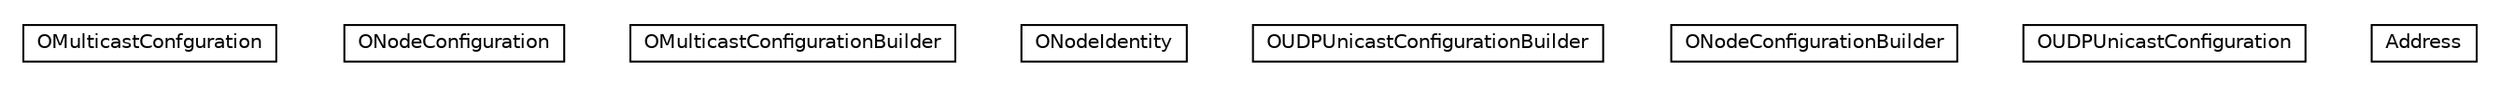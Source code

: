 #!/usr/local/bin/dot
#
# Class diagram 
# Generated by UMLGraph version R5_6-24-gf6e263 (http://www.umlgraph.org/)
#

digraph G {
	edge [fontname="Helvetica",fontsize=10,labelfontname="Helvetica",labelfontsize=10];
	node [fontname="Helvetica",fontsize=10,shape=plaintext];
	nodesep=0.25;
	ranksep=0.5;
	// com.orientechnologies.orient.core.db.config.OMulticastConfguration
	c105186 [label=<<table title="com.orientechnologies.orient.core.db.config.OMulticastConfguration" border="0" cellborder="1" cellspacing="0" cellpadding="2" port="p" href="./OMulticastConfguration.html">
		<tr><td><table border="0" cellspacing="0" cellpadding="1">
<tr><td align="center" balign="center"> OMulticastConfguration </td></tr>
		</table></td></tr>
		</table>>, URL="./OMulticastConfguration.html", fontname="Helvetica", fontcolor="black", fontsize=10.0];
	// com.orientechnologies.orient.core.db.config.ONodeConfiguration
	c105187 [label=<<table title="com.orientechnologies.orient.core.db.config.ONodeConfiguration" border="0" cellborder="1" cellspacing="0" cellpadding="2" port="p" href="./ONodeConfiguration.html">
		<tr><td><table border="0" cellspacing="0" cellpadding="1">
<tr><td align="center" balign="center"> ONodeConfiguration </td></tr>
		</table></td></tr>
		</table>>, URL="./ONodeConfiguration.html", fontname="Helvetica", fontcolor="black", fontsize=10.0];
	// com.orientechnologies.orient.core.db.config.OMulticastConfigurationBuilder
	c105188 [label=<<table title="com.orientechnologies.orient.core.db.config.OMulticastConfigurationBuilder" border="0" cellborder="1" cellspacing="0" cellpadding="2" port="p" href="./OMulticastConfigurationBuilder.html">
		<tr><td><table border="0" cellspacing="0" cellpadding="1">
<tr><td align="center" balign="center"> OMulticastConfigurationBuilder </td></tr>
		</table></td></tr>
		</table>>, URL="./OMulticastConfigurationBuilder.html", fontname="Helvetica", fontcolor="black", fontsize=10.0];
	// com.orientechnologies.orient.core.db.config.ONodeIdentity
	c105189 [label=<<table title="com.orientechnologies.orient.core.db.config.ONodeIdentity" border="0" cellborder="1" cellspacing="0" cellpadding="2" port="p" href="./ONodeIdentity.html">
		<tr><td><table border="0" cellspacing="0" cellpadding="1">
<tr><td align="center" balign="center"> ONodeIdentity </td></tr>
		</table></td></tr>
		</table>>, URL="./ONodeIdentity.html", fontname="Helvetica", fontcolor="black", fontsize=10.0];
	// com.orientechnologies.orient.core.db.config.OUDPUnicastConfigurationBuilder
	c105190 [label=<<table title="com.orientechnologies.orient.core.db.config.OUDPUnicastConfigurationBuilder" border="0" cellborder="1" cellspacing="0" cellpadding="2" port="p" href="./OUDPUnicastConfigurationBuilder.html">
		<tr><td><table border="0" cellspacing="0" cellpadding="1">
<tr><td align="center" balign="center"> OUDPUnicastConfigurationBuilder </td></tr>
		</table></td></tr>
		</table>>, URL="./OUDPUnicastConfigurationBuilder.html", fontname="Helvetica", fontcolor="black", fontsize=10.0];
	// com.orientechnologies.orient.core.db.config.ONodeConfigurationBuilder
	c105191 [label=<<table title="com.orientechnologies.orient.core.db.config.ONodeConfigurationBuilder" border="0" cellborder="1" cellspacing="0" cellpadding="2" port="p" href="./ONodeConfigurationBuilder.html">
		<tr><td><table border="0" cellspacing="0" cellpadding="1">
<tr><td align="center" balign="center"> ONodeConfigurationBuilder </td></tr>
		</table></td></tr>
		</table>>, URL="./ONodeConfigurationBuilder.html", fontname="Helvetica", fontcolor="black", fontsize=10.0];
	// com.orientechnologies.orient.core.db.config.OUDPUnicastConfiguration
	c105192 [label=<<table title="com.orientechnologies.orient.core.db.config.OUDPUnicastConfiguration" border="0" cellborder="1" cellspacing="0" cellpadding="2" port="p" href="./OUDPUnicastConfiguration.html">
		<tr><td><table border="0" cellspacing="0" cellpadding="1">
<tr><td align="center" balign="center"> OUDPUnicastConfiguration </td></tr>
		</table></td></tr>
		</table>>, URL="./OUDPUnicastConfiguration.html", fontname="Helvetica", fontcolor="black", fontsize=10.0];
	// com.orientechnologies.orient.core.db.config.OUDPUnicastConfiguration.Address
	c105193 [label=<<table title="com.orientechnologies.orient.core.db.config.OUDPUnicastConfiguration.Address" border="0" cellborder="1" cellspacing="0" cellpadding="2" port="p" href="./OUDPUnicastConfiguration.Address.html">
		<tr><td><table border="0" cellspacing="0" cellpadding="1">
<tr><td align="center" balign="center"> Address </td></tr>
		</table></td></tr>
		</table>>, URL="./OUDPUnicastConfiguration.Address.html", fontname="Helvetica", fontcolor="black", fontsize=10.0];
}

